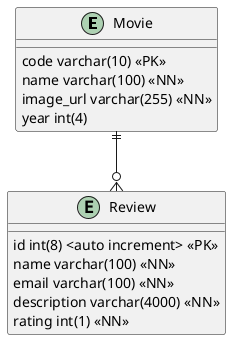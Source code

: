 @startuml "Modelo Entidad Relacion"

Entity Movie{
    code varchar(10) <<PK>>
    name varchar(100) <<NN>>
    image_url varchar(255) <<NN>>
    year int(4)
}


Entity Review{
    id int(8) <auto increment> <<PK>>
    name varchar(100) <<NN>>
    email varchar(100) <<NN>>
    description varchar(4000) <<NN>>
    rating int(1) <<NN>>
}

Movie ||--o{ Review

@enduml